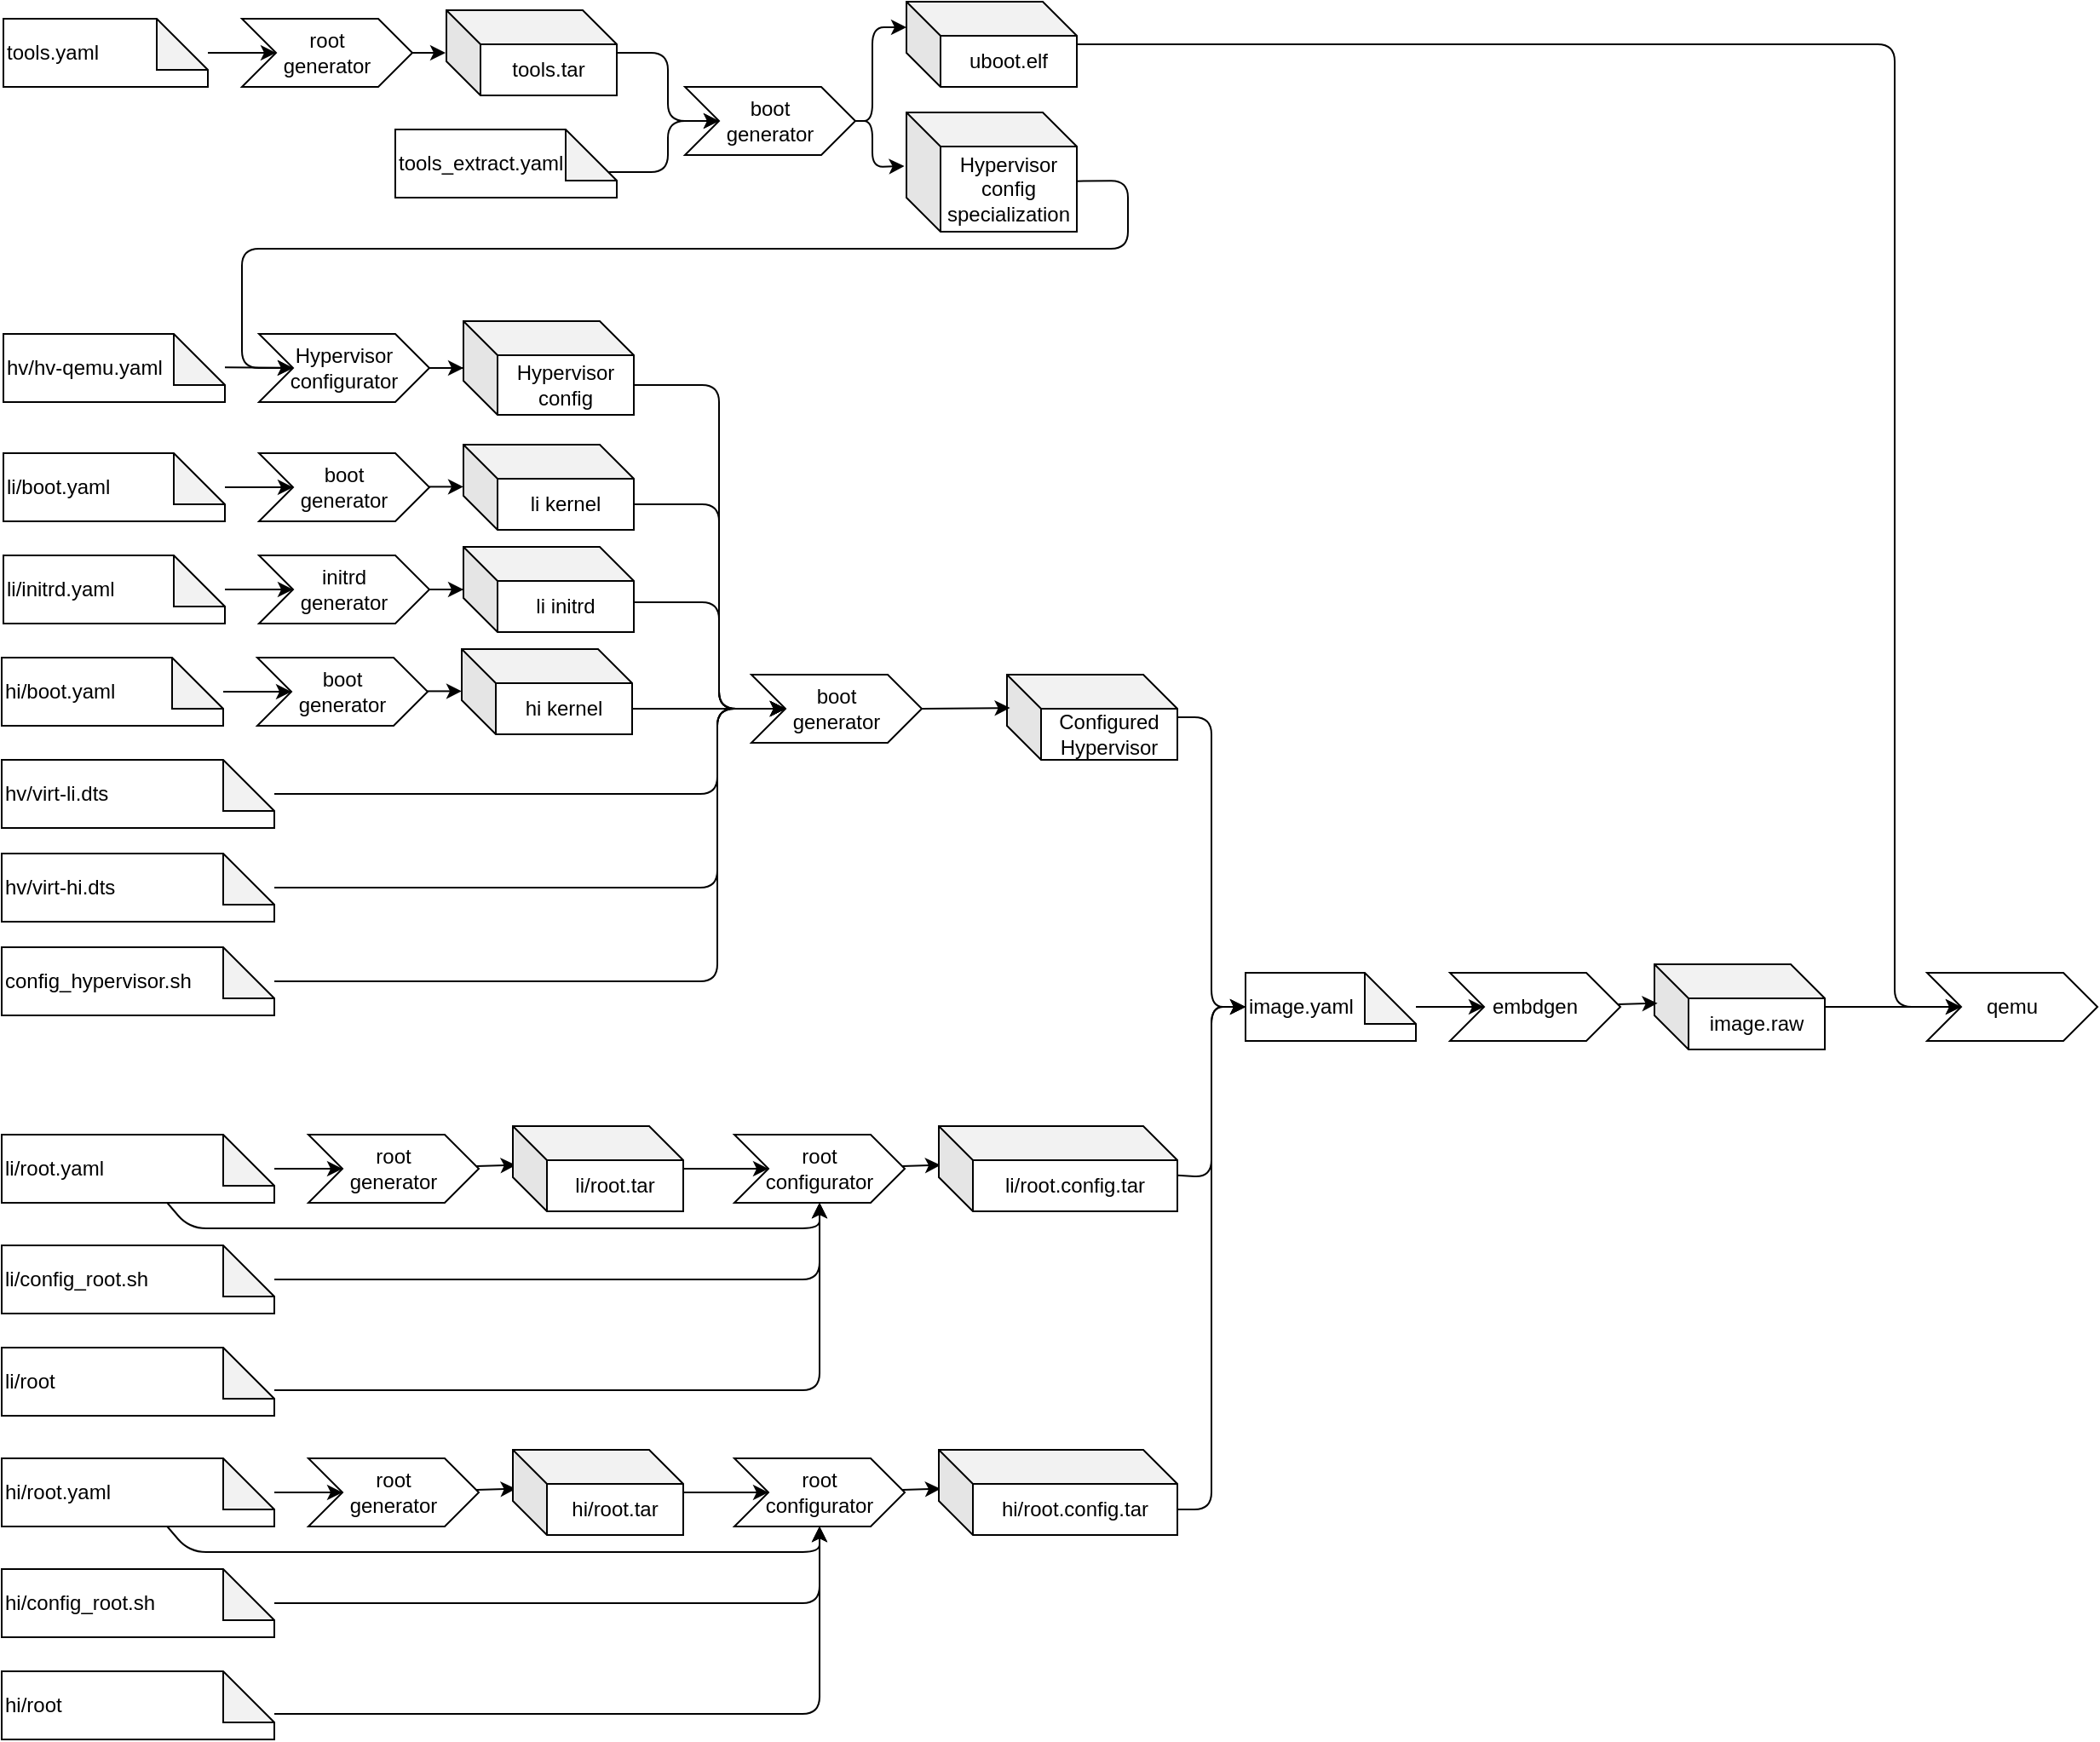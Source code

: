 <mxfile scale="3" border="0" version="24.7.17">
  <diagram id="tkO2ZHMJw7AgaGIHOpt5" name="Page-1">
    <mxGraphModel dx="1915" dy="978" grid="1" gridSize="10" guides="1" tooltips="1" connect="1" arrows="1" fold="1" page="1" pageScale="1" pageWidth="850" pageHeight="1100" background="#FFFFFF" math="0" shadow="0">
      <root>
        <mxCell id="0" />
        <mxCell id="1" parent="0" />
        <mxCell id="7" style="edgeStyle=none;html=1;entryX=-0.005;entryY=0.5;entryDx=0;entryDy=0;entryPerimeter=0;" parent="1" source="2" target="6" edge="1">
          <mxGeometry relative="1" as="geometry" />
        </mxCell>
        <mxCell id="2" value="root&lt;br&gt;generator" style="shape=step;perimeter=stepPerimeter;whiteSpace=wrap;html=1;fixedSize=1;" parent="1" vertex="1">
          <mxGeometry x="140" y="45" width="100" height="40" as="geometry" />
        </mxCell>
        <mxCell id="5" style="edgeStyle=none;html=1;entryX=0;entryY=0.5;entryDx=0;entryDy=0;" parent="1" source="3" target="2" edge="1">
          <mxGeometry relative="1" as="geometry" />
        </mxCell>
        <mxCell id="3" value="tools.yaml" style="shape=note;whiteSpace=wrap;html=1;backgroundOutline=1;darkOpacity=0.05;align=left;" parent="1" vertex="1">
          <mxGeometry y="45" width="120" height="40" as="geometry" />
        </mxCell>
        <mxCell id="17" style="edgeStyle=none;html=1;entryX=0;entryY=0.5;entryDx=0;entryDy=0;" parent="1" source="6" edge="1" target="15">
          <mxGeometry relative="1" as="geometry">
            <Array as="points">
              <mxPoint x="390" y="65" />
              <mxPoint x="390" y="105" />
            </Array>
            <mxPoint x="420" y="160" as="targetPoint" />
          </mxGeometry>
        </mxCell>
        <mxCell id="6" value="tools.tar" style="shape=cube;whiteSpace=wrap;html=1;boundedLbl=1;backgroundOutline=1;darkOpacity=0.05;darkOpacity2=0.1;" parent="1" vertex="1">
          <mxGeometry x="260" y="40" width="100" height="50" as="geometry" />
        </mxCell>
        <mxCell id="18" style="edgeStyle=none;html=1;exitX=0.94;exitY=0.625;exitDx=0;exitDy=0;exitPerimeter=0;entryX=0;entryY=0.5;entryDx=0;entryDy=0;" parent="1" source="13" edge="1" target="15">
          <mxGeometry relative="1" as="geometry">
            <mxPoint x="420" y="160" as="targetPoint" />
            <Array as="points">
              <mxPoint x="390" y="135" />
              <mxPoint x="390" y="105" />
            </Array>
            <mxPoint x="360" y="135" as="sourcePoint" />
          </mxGeometry>
        </mxCell>
        <mxCell id="13" value="tools_extract.yaml" style="shape=note;whiteSpace=wrap;html=1;backgroundOutline=1;darkOpacity=0.05;align=left;" parent="1" vertex="1">
          <mxGeometry x="230" y="110" width="130" height="40" as="geometry" />
        </mxCell>
        <mxCell id="15" value="boot&lt;br&gt;generator" style="shape=step;perimeter=stepPerimeter;whiteSpace=wrap;html=1;fixedSize=1;" parent="1" vertex="1">
          <mxGeometry x="400" y="85" width="100" height="40" as="geometry" />
        </mxCell>
        <mxCell id="40" style="edgeStyle=none;html=1;entryX=0;entryY=0.5;entryDx=0;entryDy=0;entryPerimeter=0;" parent="1" source="21" target="39" edge="1">
          <mxGeometry relative="1" as="geometry">
            <Array as="points">
              <mxPoint x="709" y="455" />
              <mxPoint x="709" y="625" />
            </Array>
          </mxGeometry>
        </mxCell>
        <mxCell id="21" value="Configured&lt;br&gt;&lt;div&gt;Hypervisor&lt;/div&gt;" style="shape=cube;whiteSpace=wrap;html=1;boundedLbl=1;backgroundOutline=1;darkOpacity=0.05;darkOpacity2=0.1;" parent="1" vertex="1">
          <mxGeometry x="589" y="430" width="100" height="50" as="geometry" />
        </mxCell>
        <mxCell id="28" style="edgeStyle=none;html=1;entryX=0.018;entryY=0.457;entryDx=0;entryDy=0;entryPerimeter=0;" parent="1" source="29" target="32" edge="1">
          <mxGeometry relative="1" as="geometry" />
        </mxCell>
        <mxCell id="29" value="root&lt;br&gt;generator" style="shape=step;perimeter=stepPerimeter;whiteSpace=wrap;html=1;fixedSize=1;" parent="1" vertex="1">
          <mxGeometry x="179" y="700" width="100" height="40" as="geometry" />
        </mxCell>
        <mxCell id="30" style="edgeStyle=none;html=1;entryX=0;entryY=0.5;entryDx=0;entryDy=0;" parent="1" source="31" target="29" edge="1">
          <mxGeometry relative="1" as="geometry" />
        </mxCell>
        <mxCell id="35" style="edgeStyle=none;html=1;entryX=0.5;entryY=1;entryDx=0;entryDy=0;" parent="1" source="31" target="33" edge="1">
          <mxGeometry relative="1" as="geometry">
            <Array as="points">
              <mxPoint x="109" y="755" />
              <mxPoint x="479" y="755" />
            </Array>
          </mxGeometry>
        </mxCell>
        <mxCell id="31" value="li/root.yaml" style="shape=note;whiteSpace=wrap;html=1;backgroundOutline=1;darkOpacity=0.05;align=left;" parent="1" vertex="1">
          <mxGeometry x="-1" y="700" width="160" height="40" as="geometry" />
        </mxCell>
        <mxCell id="34" style="edgeStyle=none;html=1;entryX=0;entryY=0.5;entryDx=0;entryDy=0;" parent="1" source="32" target="33" edge="1">
          <mxGeometry relative="1" as="geometry" />
        </mxCell>
        <mxCell id="32" value="li/root.tar" style="shape=cube;whiteSpace=wrap;html=1;boundedLbl=1;backgroundOutline=1;darkOpacity=0.05;darkOpacity2=0.1;" parent="1" vertex="1">
          <mxGeometry x="299" y="695" width="100" height="50" as="geometry" />
        </mxCell>
        <mxCell id="38" style="edgeStyle=none;html=1;entryX=0.007;entryY=0.457;entryDx=0;entryDy=0;entryPerimeter=0;" parent="1" source="33" target="36" edge="1">
          <mxGeometry relative="1" as="geometry" />
        </mxCell>
        <mxCell id="33" value="root&lt;br&gt;configurator" style="shape=step;perimeter=stepPerimeter;whiteSpace=wrap;html=1;fixedSize=1;" parent="1" vertex="1">
          <mxGeometry x="429" y="700" width="100" height="40" as="geometry" />
        </mxCell>
        <mxCell id="42" style="edgeStyle=none;html=1;entryX=0;entryY=0.5;entryDx=0;entryDy=0;entryPerimeter=0;" parent="1" source="36" target="39" edge="1">
          <mxGeometry relative="1" as="geometry">
            <Array as="points">
              <mxPoint x="709" y="725" />
              <mxPoint x="709" y="625" />
            </Array>
          </mxGeometry>
        </mxCell>
        <mxCell id="36" value="li/root&lt;span style=&quot;background-color: initial;&quot;&gt;.config.tar&lt;/span&gt;" style="shape=cube;whiteSpace=wrap;html=1;boundedLbl=1;backgroundOutline=1;darkOpacity=0.05;darkOpacity2=0.1;" parent="1" vertex="1">
          <mxGeometry x="549" y="695" width="140" height="50" as="geometry" />
        </mxCell>
        <mxCell id="48" style="edgeStyle=none;html=1;entryX=0;entryY=0.5;entryDx=0;entryDy=0;" parent="1" source="39" target="47" edge="1">
          <mxGeometry relative="1" as="geometry" />
        </mxCell>
        <mxCell id="39" value="image.yaml" style="shape=note;whiteSpace=wrap;html=1;backgroundOutline=1;darkOpacity=0.05;align=left;" parent="1" vertex="1">
          <mxGeometry x="729" y="605" width="100" height="40" as="geometry" />
        </mxCell>
        <mxCell id="43" value="image.raw" style="shape=cube;whiteSpace=wrap;html=1;boundedLbl=1;backgroundOutline=1;darkOpacity=0.05;darkOpacity2=0.1;" parent="1" vertex="1">
          <mxGeometry x="969" y="600" width="100" height="50" as="geometry" />
        </mxCell>
        <mxCell id="46" style="edgeStyle=none;html=1;entryX=0.5;entryY=1;entryDx=0;entryDy=0;fillOpacity=10;strokeOpacity=100;" parent="1" source="45" target="33" edge="1">
          <mxGeometry relative="1" as="geometry">
            <Array as="points">
              <mxPoint x="479" y="785" />
            </Array>
          </mxGeometry>
        </mxCell>
        <mxCell id="45" value="li/config_root.sh" style="shape=note;whiteSpace=wrap;html=1;backgroundOutline=1;darkOpacity=0.05;align=left;fillOpacity=10;strokeOpacity=100;" parent="1" vertex="1">
          <mxGeometry x="-1" y="765" width="160" height="40" as="geometry" />
        </mxCell>
        <mxCell id="49" style="edgeStyle=none;html=1;entryX=0.018;entryY=0.457;entryDx=0;entryDy=0;entryPerimeter=0;" parent="1" source="47" target="43" edge="1">
          <mxGeometry relative="1" as="geometry" />
        </mxCell>
        <mxCell id="47" value="embdgen" style="shape=step;perimeter=stepPerimeter;whiteSpace=wrap;html=1;fixedSize=1;" parent="1" vertex="1">
          <mxGeometry x="849" y="605" width="100" height="40" as="geometry" />
        </mxCell>
        <mxCell id="DEePokrlU8ib_C5Obvtz-51" style="edgeStyle=none;html=1;entryX=0;entryY=0.5;entryDx=0;entryDy=0;entryPerimeter=0;exitX=0;exitY=0;exitDx=140;exitDy=35;exitPerimeter=0;" edge="1" parent="1" source="DEePokrlU8ib_C5Obvtz-64">
          <mxGeometry relative="1" as="geometry">
            <Array as="points">
              <mxPoint x="709" y="920" />
              <mxPoint x="709" y="625" />
            </Array>
            <mxPoint x="689" y="800" as="sourcePoint" />
            <mxPoint x="729" y="625" as="targetPoint" />
          </mxGeometry>
        </mxCell>
        <mxCell id="DEePokrlU8ib_C5Obvtz-53" value="li/root" style="shape=note;whiteSpace=wrap;html=1;backgroundOutline=1;darkOpacity=0.05;align=left;fillOpacity=10;strokeOpacity=100;" vertex="1" parent="1">
          <mxGeometry x="-1" y="825" width="160" height="40" as="geometry" />
        </mxCell>
        <mxCell id="DEePokrlU8ib_C5Obvtz-54" style="edgeStyle=none;html=1;entryX=0.5;entryY=1;entryDx=0;entryDy=0;fillOpacity=10;strokeOpacity=100;" edge="1" parent="1" target="33">
          <mxGeometry relative="1" as="geometry">
            <Array as="points">
              <mxPoint x="479" y="850" />
            </Array>
            <mxPoint x="159" y="850" as="sourcePoint" />
            <mxPoint x="479" y="745" as="targetPoint" />
          </mxGeometry>
        </mxCell>
        <mxCell id="DEePokrlU8ib_C5Obvtz-55" style="edgeStyle=none;html=1;entryX=0.018;entryY=0.457;entryDx=0;entryDy=0;entryPerimeter=0;" edge="1" parent="1" source="DEePokrlU8ib_C5Obvtz-56" target="DEePokrlU8ib_C5Obvtz-61">
          <mxGeometry relative="1" as="geometry" />
        </mxCell>
        <mxCell id="DEePokrlU8ib_C5Obvtz-56" value="root&lt;br&gt;generator" style="shape=step;perimeter=stepPerimeter;whiteSpace=wrap;html=1;fixedSize=1;" vertex="1" parent="1">
          <mxGeometry x="179" y="890" width="100" height="40" as="geometry" />
        </mxCell>
        <mxCell id="DEePokrlU8ib_C5Obvtz-57" style="edgeStyle=none;html=1;entryX=0;entryY=0.5;entryDx=0;entryDy=0;" edge="1" parent="1" source="DEePokrlU8ib_C5Obvtz-59" target="DEePokrlU8ib_C5Obvtz-56">
          <mxGeometry relative="1" as="geometry" />
        </mxCell>
        <mxCell id="DEePokrlU8ib_C5Obvtz-58" style="edgeStyle=none;html=1;entryX=0.5;entryY=1;entryDx=0;entryDy=0;" edge="1" parent="1" source="DEePokrlU8ib_C5Obvtz-59" target="DEePokrlU8ib_C5Obvtz-63">
          <mxGeometry relative="1" as="geometry">
            <Array as="points">
              <mxPoint x="109" y="945" />
              <mxPoint x="479" y="945" />
            </Array>
          </mxGeometry>
        </mxCell>
        <mxCell id="DEePokrlU8ib_C5Obvtz-59" value="hi/root.yaml" style="shape=note;whiteSpace=wrap;html=1;backgroundOutline=1;darkOpacity=0.05;align=left;" vertex="1" parent="1">
          <mxGeometry x="-1" y="890" width="160" height="40" as="geometry" />
        </mxCell>
        <mxCell id="DEePokrlU8ib_C5Obvtz-60" style="edgeStyle=none;html=1;entryX=0;entryY=0.5;entryDx=0;entryDy=0;" edge="1" parent="1" source="DEePokrlU8ib_C5Obvtz-61" target="DEePokrlU8ib_C5Obvtz-63">
          <mxGeometry relative="1" as="geometry" />
        </mxCell>
        <mxCell id="DEePokrlU8ib_C5Obvtz-61" value="hi/root.tar" style="shape=cube;whiteSpace=wrap;html=1;boundedLbl=1;backgroundOutline=1;darkOpacity=0.05;darkOpacity2=0.1;" vertex="1" parent="1">
          <mxGeometry x="299" y="885" width="100" height="50" as="geometry" />
        </mxCell>
        <mxCell id="DEePokrlU8ib_C5Obvtz-62" style="edgeStyle=none;html=1;entryX=0.007;entryY=0.457;entryDx=0;entryDy=0;entryPerimeter=0;" edge="1" parent="1" source="DEePokrlU8ib_C5Obvtz-63" target="DEePokrlU8ib_C5Obvtz-64">
          <mxGeometry relative="1" as="geometry" />
        </mxCell>
        <mxCell id="DEePokrlU8ib_C5Obvtz-63" value="root&lt;br&gt;configurator" style="shape=step;perimeter=stepPerimeter;whiteSpace=wrap;html=1;fixedSize=1;" vertex="1" parent="1">
          <mxGeometry x="429" y="890" width="100" height="40" as="geometry" />
        </mxCell>
        <mxCell id="DEePokrlU8ib_C5Obvtz-64" value="h&lt;span style=&quot;background-color: initial;&quot;&gt;i/root&lt;/span&gt;&lt;span style=&quot;background-color: initial;&quot;&gt;.config.tar&lt;/span&gt;" style="shape=cube;whiteSpace=wrap;html=1;boundedLbl=1;backgroundOutline=1;darkOpacity=0.05;darkOpacity2=0.1;" vertex="1" parent="1">
          <mxGeometry x="549" y="885" width="140" height="50" as="geometry" />
        </mxCell>
        <mxCell id="DEePokrlU8ib_C5Obvtz-65" style="edgeStyle=none;html=1;entryX=0.5;entryY=1;entryDx=0;entryDy=0;" edge="1" parent="1" source="DEePokrlU8ib_C5Obvtz-66" target="DEePokrlU8ib_C5Obvtz-63">
          <mxGeometry relative="1" as="geometry">
            <Array as="points">
              <mxPoint x="479" y="975" />
            </Array>
          </mxGeometry>
        </mxCell>
        <mxCell id="DEePokrlU8ib_C5Obvtz-66" value="hi/config_root.sh" style="shape=note;whiteSpace=wrap;html=1;backgroundOutline=1;darkOpacity=0.05;align=left;" vertex="1" parent="1">
          <mxGeometry x="-1" y="955" width="160" height="40" as="geometry" />
        </mxCell>
        <mxCell id="DEePokrlU8ib_C5Obvtz-67" value="hi/root" style="shape=note;whiteSpace=wrap;html=1;backgroundOutline=1;darkOpacity=0.05;align=left;" vertex="1" parent="1">
          <mxGeometry x="-1" y="1015" width="160" height="40" as="geometry" />
        </mxCell>
        <mxCell id="DEePokrlU8ib_C5Obvtz-68" style="edgeStyle=none;html=1;entryX=0.5;entryY=1;entryDx=0;entryDy=0;" edge="1" parent="1" target="DEePokrlU8ib_C5Obvtz-63">
          <mxGeometry relative="1" as="geometry">
            <Array as="points">
              <mxPoint x="479" y="1040" />
            </Array>
            <mxPoint x="159" y="1040" as="sourcePoint" />
            <mxPoint x="479" y="935" as="targetPoint" />
          </mxGeometry>
        </mxCell>
        <mxCell id="DEePokrlU8ib_C5Obvtz-113" style="edgeStyle=orthogonalEdgeStyle;rounded=1;orthogonalLoop=1;jettySize=auto;html=1;curved=0;entryX=0;entryY=0.5;entryDx=0;entryDy=0;" edge="1" parent="1" target="DEePokrlU8ib_C5Obvtz-111">
          <mxGeometry relative="1" as="geometry">
            <mxPoint x="590" y="60" as="sourcePoint" />
            <mxPoint x="1160" y="520" as="targetPoint" />
            <Array as="points">
              <mxPoint x="1110" y="60" />
              <mxPoint x="1110" y="625" />
            </Array>
          </mxGeometry>
        </mxCell>
        <mxCell id="DEePokrlU8ib_C5Obvtz-69" value="uboot.elf" style="shape=cube;whiteSpace=wrap;html=1;boundedLbl=1;backgroundOutline=1;darkOpacity=0.05;darkOpacity2=0.1;" vertex="1" parent="1">
          <mxGeometry x="530" y="35" width="100" height="50" as="geometry" />
        </mxCell>
        <mxCell id="DEePokrlU8ib_C5Obvtz-70" value="Hypervisor config specialization" style="shape=cube;whiteSpace=wrap;html=1;boundedLbl=1;backgroundOutline=1;darkOpacity=0.05;darkOpacity2=0.1;" vertex="1" parent="1">
          <mxGeometry x="530" y="100" width="100" height="70" as="geometry" />
        </mxCell>
        <mxCell id="DEePokrlU8ib_C5Obvtz-71" style="edgeStyle=none;html=1;entryX=-0.012;entryY=0.45;entryDx=0;entryDy=0;exitX=1;exitY=0.5;exitDx=0;exitDy=0;entryPerimeter=0;" edge="1" parent="1" source="15" target="DEePokrlU8ib_C5Obvtz-70">
          <mxGeometry relative="1" as="geometry">
            <Array as="points">
              <mxPoint x="510" y="105" />
              <mxPoint x="510" y="132" />
            </Array>
            <mxPoint x="430" y="115" as="targetPoint" />
            <mxPoint x="370" y="75" as="sourcePoint" />
          </mxGeometry>
        </mxCell>
        <mxCell id="DEePokrlU8ib_C5Obvtz-72" style="edgeStyle=none;html=1;entryX=0;entryY=0;entryDx=0;entryDy=15;exitX=1;exitY=0.5;exitDx=0;exitDy=0;entryPerimeter=0;" edge="1" parent="1" source="15" target="DEePokrlU8ib_C5Obvtz-69">
          <mxGeometry relative="1" as="geometry">
            <Array as="points">
              <mxPoint x="510" y="105" />
              <mxPoint x="510" y="50" />
            </Array>
            <mxPoint x="539" y="142" as="targetPoint" />
            <mxPoint x="510" y="115" as="sourcePoint" />
          </mxGeometry>
        </mxCell>
        <mxCell id="DEePokrlU8ib_C5Obvtz-95" style="edgeStyle=orthogonalEdgeStyle;rounded=0;orthogonalLoop=1;jettySize=auto;html=1;" edge="1" parent="1" source="DEePokrlU8ib_C5Obvtz-73" target="DEePokrlU8ib_C5Obvtz-93">
          <mxGeometry relative="1" as="geometry" />
        </mxCell>
        <mxCell id="DEePokrlU8ib_C5Obvtz-73" value="Hypervisor&lt;br&gt;configurator" style="shape=step;perimeter=stepPerimeter;whiteSpace=wrap;html=1;fixedSize=1;" vertex="1" parent="1">
          <mxGeometry x="150" y="230" width="100" height="40" as="geometry" />
        </mxCell>
        <mxCell id="DEePokrlU8ib_C5Obvtz-80" value="boot&lt;br&gt;generator" style="shape=step;perimeter=stepPerimeter;whiteSpace=wrap;html=1;fixedSize=1;" vertex="1" parent="1">
          <mxGeometry x="150" y="300" width="100" height="40" as="geometry" />
        </mxCell>
        <mxCell id="DEePokrlU8ib_C5Obvtz-81" style="edgeStyle=none;html=1;entryX=0;entryY=0.5;entryDx=0;entryDy=0;" edge="1" parent="1" source="DEePokrlU8ib_C5Obvtz-82" target="DEePokrlU8ib_C5Obvtz-80">
          <mxGeometry relative="1" as="geometry" />
        </mxCell>
        <mxCell id="DEePokrlU8ib_C5Obvtz-82" value="li/boot.yaml" style="shape=note;whiteSpace=wrap;html=1;backgroundOutline=1;darkOpacity=0.05;align=left;" vertex="1" parent="1">
          <mxGeometry y="300" width="130" height="40" as="geometry" />
        </mxCell>
        <mxCell id="DEePokrlU8ib_C5Obvtz-83" value="li kernel" style="shape=cube;whiteSpace=wrap;html=1;boundedLbl=1;backgroundOutline=1;darkOpacity=0.05;darkOpacity2=0.1;" vertex="1" parent="1">
          <mxGeometry x="270" y="295" width="100" height="50" as="geometry" />
        </mxCell>
        <mxCell id="DEePokrlU8ib_C5Obvtz-84" style="edgeStyle=none;html=1;entryX=-0.005;entryY=0.5;entryDx=0;entryDy=0;entryPerimeter=0;" edge="1" parent="1">
          <mxGeometry relative="1" as="geometry">
            <mxPoint x="250" y="319.71" as="sourcePoint" />
            <mxPoint x="270" y="319.71" as="targetPoint" />
          </mxGeometry>
        </mxCell>
        <mxCell id="DEePokrlU8ib_C5Obvtz-85" value="boot&lt;br&gt;generator" style="shape=step;perimeter=stepPerimeter;whiteSpace=wrap;html=1;fixedSize=1;" vertex="1" parent="1">
          <mxGeometry x="149" y="420" width="100" height="40" as="geometry" />
        </mxCell>
        <mxCell id="DEePokrlU8ib_C5Obvtz-86" style="edgeStyle=none;html=1;entryX=0;entryY=0.5;entryDx=0;entryDy=0;" edge="1" parent="1" source="DEePokrlU8ib_C5Obvtz-87" target="DEePokrlU8ib_C5Obvtz-85">
          <mxGeometry relative="1" as="geometry" />
        </mxCell>
        <mxCell id="DEePokrlU8ib_C5Obvtz-87" value="hi/boot.yaml" style="shape=note;whiteSpace=wrap;html=1;backgroundOutline=1;darkOpacity=0.05;align=left;" vertex="1" parent="1">
          <mxGeometry x="-1" y="420" width="130" height="40" as="geometry" />
        </mxCell>
        <mxCell id="DEePokrlU8ib_C5Obvtz-88" value="hi kernel" style="shape=cube;whiteSpace=wrap;html=1;boundedLbl=1;backgroundOutline=1;darkOpacity=0.05;darkOpacity2=0.1;" vertex="1" parent="1">
          <mxGeometry x="269" y="415" width="100" height="50" as="geometry" />
        </mxCell>
        <mxCell id="DEePokrlU8ib_C5Obvtz-89" style="edgeStyle=none;html=1;entryX=-0.005;entryY=0.5;entryDx=0;entryDy=0;entryPerimeter=0;" edge="1" parent="1">
          <mxGeometry relative="1" as="geometry">
            <mxPoint x="249" y="439.71" as="sourcePoint" />
            <mxPoint x="269" y="439.71" as="targetPoint" />
          </mxGeometry>
        </mxCell>
        <mxCell id="DEePokrlU8ib_C5Obvtz-90" value="hv/hv-qemu.yaml" style="shape=note;whiteSpace=wrap;html=1;backgroundOutline=1;darkOpacity=0.05;align=left;" vertex="1" parent="1">
          <mxGeometry y="230" width="130" height="40" as="geometry" />
        </mxCell>
        <mxCell id="DEePokrlU8ib_C5Obvtz-91" style="edgeStyle=none;html=1;" edge="1" parent="1">
          <mxGeometry relative="1" as="geometry">
            <mxPoint x="130" y="249.57" as="sourcePoint" />
            <mxPoint x="170" y="250" as="targetPoint" />
          </mxGeometry>
        </mxCell>
        <mxCell id="DEePokrlU8ib_C5Obvtz-92" value="" style="curved=0;endArrow=classic;html=1;rounded=1;exitX=0.996;exitY=0.576;exitDx=0;exitDy=0;exitPerimeter=0;" edge="1" parent="1" source="DEePokrlU8ib_C5Obvtz-70">
          <mxGeometry width="50" height="50" relative="1" as="geometry">
            <mxPoint x="520" y="280" as="sourcePoint" />
            <mxPoint x="170" y="250" as="targetPoint" />
            <Array as="points">
              <mxPoint x="660" y="140" />
              <mxPoint x="660" y="180" />
              <mxPoint x="140" y="180" />
              <mxPoint x="140" y="250" />
            </Array>
          </mxGeometry>
        </mxCell>
        <mxCell id="DEePokrlU8ib_C5Obvtz-93" value="Hypervisor config" style="shape=cube;whiteSpace=wrap;html=1;boundedLbl=1;backgroundOutline=1;darkOpacity=0.05;darkOpacity2=0.1;" vertex="1" parent="1">
          <mxGeometry x="270" y="222.5" width="100" height="55" as="geometry" />
        </mxCell>
        <mxCell id="DEePokrlU8ib_C5Obvtz-96" value="hv/virt-li.dts" style="shape=note;whiteSpace=wrap;html=1;backgroundOutline=1;darkOpacity=0.05;align=left;" vertex="1" parent="1">
          <mxGeometry x="-1" y="480" width="160" height="40" as="geometry" />
        </mxCell>
        <mxCell id="DEePokrlU8ib_C5Obvtz-97" value="hv/virt-hi.dts" style="shape=note;whiteSpace=wrap;html=1;backgroundOutline=1;darkOpacity=0.05;align=left;" vertex="1" parent="1">
          <mxGeometry x="-1" y="535" width="160" height="40" as="geometry" />
        </mxCell>
        <mxCell id="DEePokrlU8ib_C5Obvtz-98" value="config_hypervisor.sh" style="shape=note;whiteSpace=wrap;html=1;backgroundOutline=1;darkOpacity=0.05;align=left;" vertex="1" parent="1">
          <mxGeometry x="-1" y="590" width="160" height="40" as="geometry" />
        </mxCell>
        <mxCell id="DEePokrlU8ib_C5Obvtz-99" value="boot&lt;br&gt;generator" style="shape=step;perimeter=stepPerimeter;whiteSpace=wrap;html=1;fixedSize=1;" vertex="1" parent="1">
          <mxGeometry x="439" y="430" width="100" height="40" as="geometry" />
        </mxCell>
        <mxCell id="DEePokrlU8ib_C5Obvtz-100" value="" style="curved=0;endArrow=classic;html=1;rounded=1;exitX=0;exitY=0;exitDx=100;exitDy=37.5;exitPerimeter=0;entryX=0;entryY=0.5;entryDx=0;entryDy=0;" edge="1" parent="1" source="DEePokrlU8ib_C5Obvtz-93" target="DEePokrlU8ib_C5Obvtz-99">
          <mxGeometry width="50" height="50" relative="1" as="geometry">
            <mxPoint x="490" y="480" as="sourcePoint" />
            <mxPoint x="540" y="430" as="targetPoint" />
            <Array as="points">
              <mxPoint x="420" y="260" />
              <mxPoint x="420" y="450" />
            </Array>
          </mxGeometry>
        </mxCell>
        <mxCell id="DEePokrlU8ib_C5Obvtz-101" value="" style="curved=0;endArrow=classic;html=1;rounded=1;exitX=0;exitY=0;exitDx=100;exitDy=35;exitPerimeter=0;entryX=0;entryY=0.5;entryDx=0;entryDy=0;" edge="1" parent="1" source="DEePokrlU8ib_C5Obvtz-83" target="DEePokrlU8ib_C5Obvtz-99">
          <mxGeometry width="50" height="50" relative="1" as="geometry">
            <mxPoint x="380" y="270" as="sourcePoint" />
            <mxPoint x="510" y="400" as="targetPoint" />
            <Array as="points">
              <mxPoint x="420" y="330" />
              <mxPoint x="420" y="450" />
            </Array>
          </mxGeometry>
        </mxCell>
        <mxCell id="DEePokrlU8ib_C5Obvtz-102" value="" style="curved=0;endArrow=classic;html=1;rounded=1;exitX=0;exitY=0;exitDx=100;exitDy=35;exitPerimeter=0;entryX=0;entryY=0.5;entryDx=0;entryDy=0;" edge="1" parent="1" source="DEePokrlU8ib_C5Obvtz-88" target="DEePokrlU8ib_C5Obvtz-99">
          <mxGeometry width="50" height="50" relative="1" as="geometry">
            <mxPoint x="384" y="440" as="sourcePoint" />
            <mxPoint x="514" y="500" as="targetPoint" />
            <Array as="points" />
          </mxGeometry>
        </mxCell>
        <mxCell id="DEePokrlU8ib_C5Obvtz-103" value="" style="curved=0;endArrow=classic;html=1;rounded=1;exitX=1;exitY=0.5;exitDx=0;exitDy=0;exitPerimeter=0;entryX=0;entryY=0.5;entryDx=0;entryDy=0;" edge="1" parent="1" source="DEePokrlU8ib_C5Obvtz-96" target="DEePokrlU8ib_C5Obvtz-99">
          <mxGeometry width="50" height="50" relative="1" as="geometry">
            <mxPoint x="379" y="320" as="sourcePoint" />
            <mxPoint x="509" y="460" as="targetPoint" />
            <Array as="points">
              <mxPoint x="419" y="500" />
              <mxPoint x="419" y="450" />
            </Array>
          </mxGeometry>
        </mxCell>
        <mxCell id="DEePokrlU8ib_C5Obvtz-104" value="" style="curved=0;endArrow=classic;html=1;rounded=1;exitX=1;exitY=0.5;exitDx=0;exitDy=0;exitPerimeter=0;entryX=0;entryY=0.5;entryDx=0;entryDy=0;" edge="1" parent="1" target="DEePokrlU8ib_C5Obvtz-99">
          <mxGeometry width="50" height="50" relative="1" as="geometry">
            <mxPoint x="159" y="555" as="sourcePoint" />
            <mxPoint x="499" y="505" as="targetPoint" />
            <Array as="points">
              <mxPoint x="419" y="555" />
              <mxPoint x="419" y="450" />
            </Array>
          </mxGeometry>
        </mxCell>
        <mxCell id="DEePokrlU8ib_C5Obvtz-105" value="" style="curved=0;endArrow=classic;html=1;rounded=1;exitX=1;exitY=0.5;exitDx=0;exitDy=0;exitPerimeter=0;entryX=0;entryY=0.5;entryDx=0;entryDy=0;" edge="1" parent="1" target="DEePokrlU8ib_C5Obvtz-99">
          <mxGeometry width="50" height="50" relative="1" as="geometry">
            <mxPoint x="159" y="610" as="sourcePoint" />
            <mxPoint x="499" y="560" as="targetPoint" />
            <Array as="points">
              <mxPoint x="419" y="610" />
              <mxPoint x="419" y="450" />
            </Array>
          </mxGeometry>
        </mxCell>
        <mxCell id="DEePokrlU8ib_C5Obvtz-108" value="" style="endArrow=classic;html=1;rounded=0;exitX=1;exitY=0.5;exitDx=0;exitDy=0;entryX=0.018;entryY=0.391;entryDx=0;entryDy=0;entryPerimeter=0;" edge="1" parent="1" source="DEePokrlU8ib_C5Obvtz-99" target="21">
          <mxGeometry width="50" height="50" relative="1" as="geometry">
            <mxPoint x="659" y="520" as="sourcePoint" />
            <mxPoint x="709" y="470" as="targetPoint" />
          </mxGeometry>
        </mxCell>
        <mxCell id="DEePokrlU8ib_C5Obvtz-111" value="qemu" style="shape=step;perimeter=stepPerimeter;whiteSpace=wrap;html=1;fixedSize=1;" vertex="1" parent="1">
          <mxGeometry x="1129" y="605" width="100" height="40" as="geometry" />
        </mxCell>
        <mxCell id="DEePokrlU8ib_C5Obvtz-112" style="edgeStyle=orthogonalEdgeStyle;rounded=0;orthogonalLoop=1;jettySize=auto;html=1;entryX=0;entryY=0.5;entryDx=0;entryDy=0;" edge="1" parent="1" source="43" target="DEePokrlU8ib_C5Obvtz-111">
          <mxGeometry relative="1" as="geometry" />
        </mxCell>
        <mxCell id="DEePokrlU8ib_C5Obvtz-121" style="edgeStyle=orthogonalEdgeStyle;rounded=0;orthogonalLoop=1;jettySize=auto;html=1;" edge="1" parent="1" source="DEePokrlU8ib_C5Obvtz-116" target="DEePokrlU8ib_C5Obvtz-117">
          <mxGeometry relative="1" as="geometry" />
        </mxCell>
        <mxCell id="DEePokrlU8ib_C5Obvtz-116" value="li/initrd.yaml" style="shape=note;whiteSpace=wrap;html=1;backgroundOutline=1;darkOpacity=0.05;align=left;" vertex="1" parent="1">
          <mxGeometry y="360" width="130" height="40" as="geometry" />
        </mxCell>
        <mxCell id="DEePokrlU8ib_C5Obvtz-117" value="initrd&lt;br&gt;generator" style="shape=step;perimeter=stepPerimeter;whiteSpace=wrap;html=1;fixedSize=1;" vertex="1" parent="1">
          <mxGeometry x="150" y="360" width="100" height="40" as="geometry" />
        </mxCell>
        <mxCell id="DEePokrlU8ib_C5Obvtz-118" value="li initrd" style="shape=cube;whiteSpace=wrap;html=1;boundedLbl=1;backgroundOutline=1;darkOpacity=0.05;darkOpacity2=0.1;" vertex="1" parent="1">
          <mxGeometry x="270" y="355" width="100" height="50" as="geometry" />
        </mxCell>
        <mxCell id="DEePokrlU8ib_C5Obvtz-122" style="edgeStyle=orthogonalEdgeStyle;rounded=0;orthogonalLoop=1;jettySize=auto;html=1;entryX=0;entryY=0.5;entryDx=0;entryDy=0;entryPerimeter=0;" edge="1" parent="1" source="DEePokrlU8ib_C5Obvtz-117" target="DEePokrlU8ib_C5Obvtz-118">
          <mxGeometry relative="1" as="geometry" />
        </mxCell>
        <mxCell id="DEePokrlU8ib_C5Obvtz-124" value="" style="curved=0;endArrow=classic;html=1;rounded=1;exitX=0;exitY=0;exitDx=100;exitDy=35;exitPerimeter=0;entryX=0;entryY=0.5;entryDx=0;entryDy=0;" edge="1" parent="1" target="DEePokrlU8ib_C5Obvtz-99">
          <mxGeometry width="50" height="50" relative="1" as="geometry">
            <mxPoint x="370" y="387.5" as="sourcePoint" />
            <mxPoint x="460" y="470" as="targetPoint" />
            <Array as="points">
              <mxPoint x="420" y="387.5" />
              <mxPoint x="420" y="450" />
            </Array>
          </mxGeometry>
        </mxCell>
      </root>
    </mxGraphModel>
  </diagram>
</mxfile>
